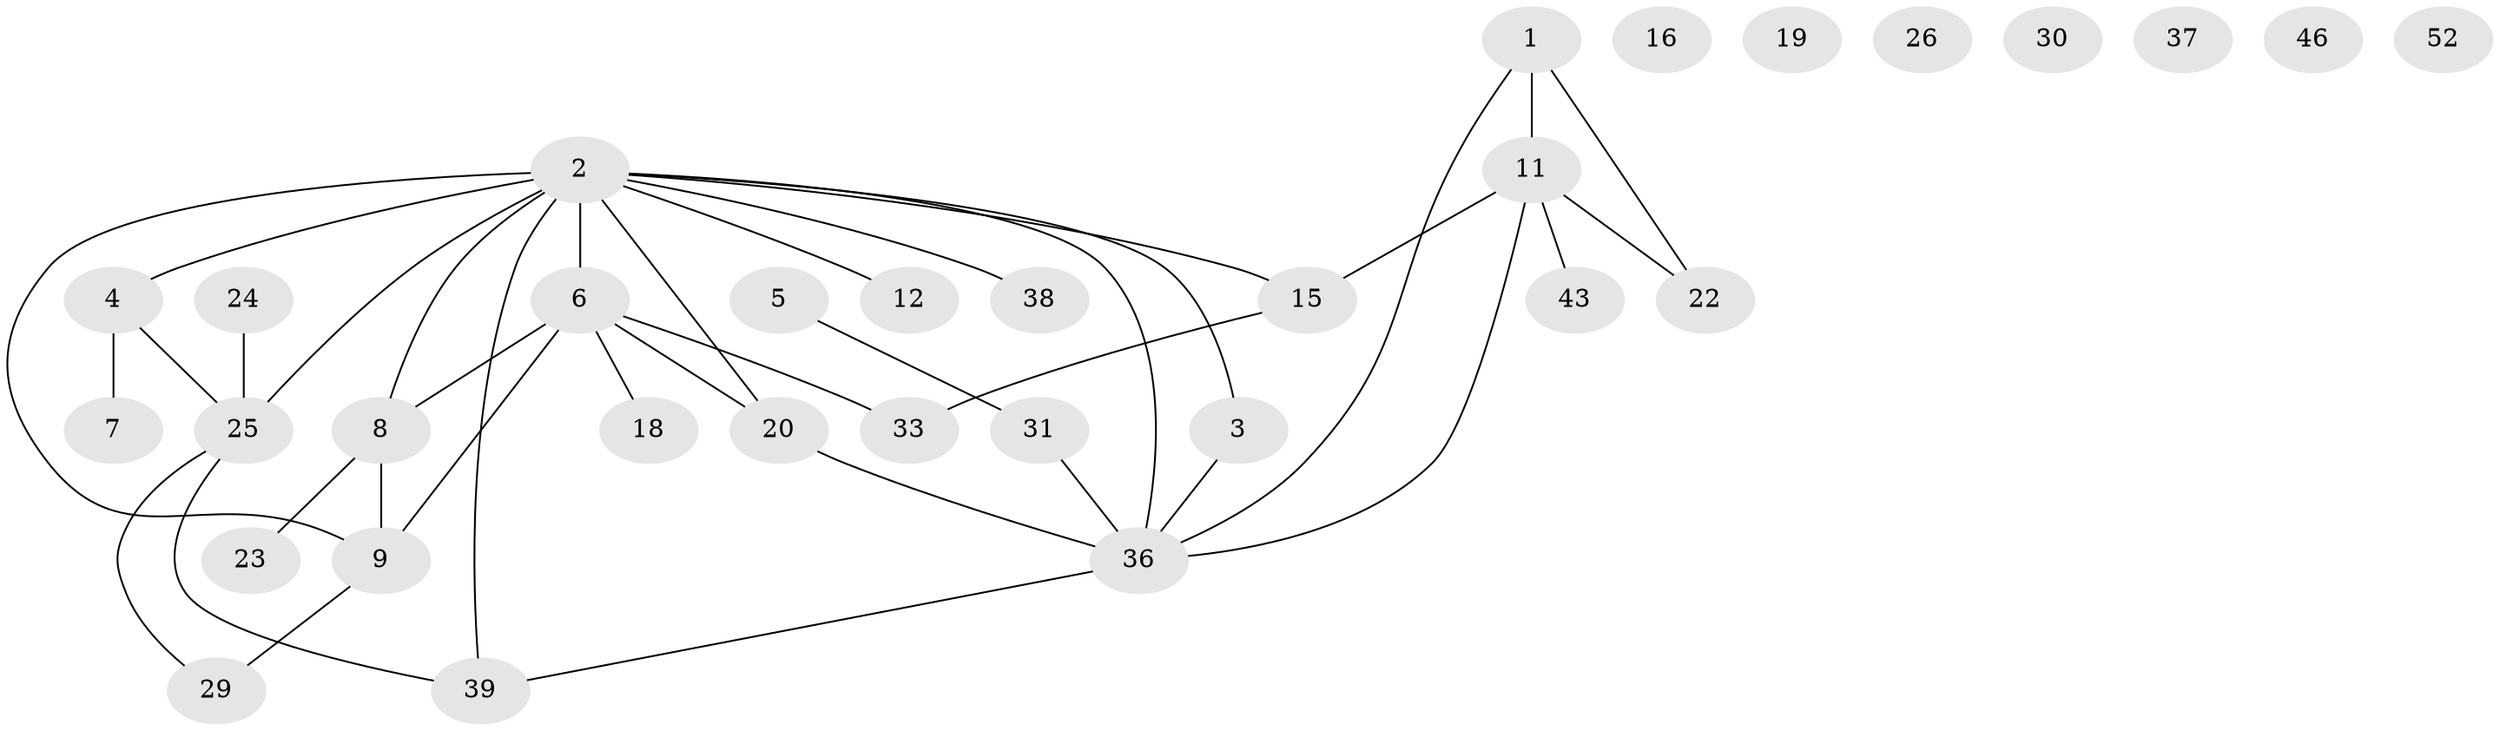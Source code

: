 // original degree distribution, {3: 0.18518518518518517, 4: 0.12962962962962962, 2: 0.2037037037037037, 1: 0.2222222222222222, 5: 0.1111111111111111, 0: 0.12962962962962962, 6: 0.018518518518518517}
// Generated by graph-tools (version 1.1) at 2025/16/03/04/25 18:16:31]
// undirected, 32 vertices, 38 edges
graph export_dot {
graph [start="1"]
  node [color=gray90,style=filled];
  1 [super="+48"];
  2 [super="+49+47+14+17"];
  3;
  4 [super="+41"];
  5;
  6 [super="+13"];
  7 [super="+42+10"];
  8 [super="+34"];
  9;
  11 [super="+35"];
  12;
  15 [super="+50+44"];
  16;
  18;
  19;
  20 [super="+21"];
  22;
  23;
  24;
  25 [super="+27+28"];
  26;
  29;
  30;
  31;
  33;
  36 [super="+40+54"];
  37;
  38;
  39;
  43;
  46;
  52;
  1 -- 22;
  1 -- 36;
  1 -- 11;
  2 -- 4 [weight=2];
  2 -- 38;
  2 -- 12;
  2 -- 39 [weight=2];
  2 -- 6;
  2 -- 3;
  2 -- 20 [weight=2];
  2 -- 9;
  2 -- 36;
  2 -- 8;
  2 -- 15;
  2 -- 25;
  3 -- 36;
  4 -- 7;
  4 -- 25;
  5 -- 31;
  6 -- 33;
  6 -- 18;
  6 -- 20;
  6 -- 9;
  6 -- 8;
  8 -- 23;
  8 -- 9 [weight=2];
  9 -- 29;
  11 -- 22;
  11 -- 36;
  11 -- 43;
  11 -- 15;
  15 -- 33;
  20 -- 36;
  24 -- 25;
  25 -- 29;
  25 -- 39;
  31 -- 36;
  36 -- 39;
}
